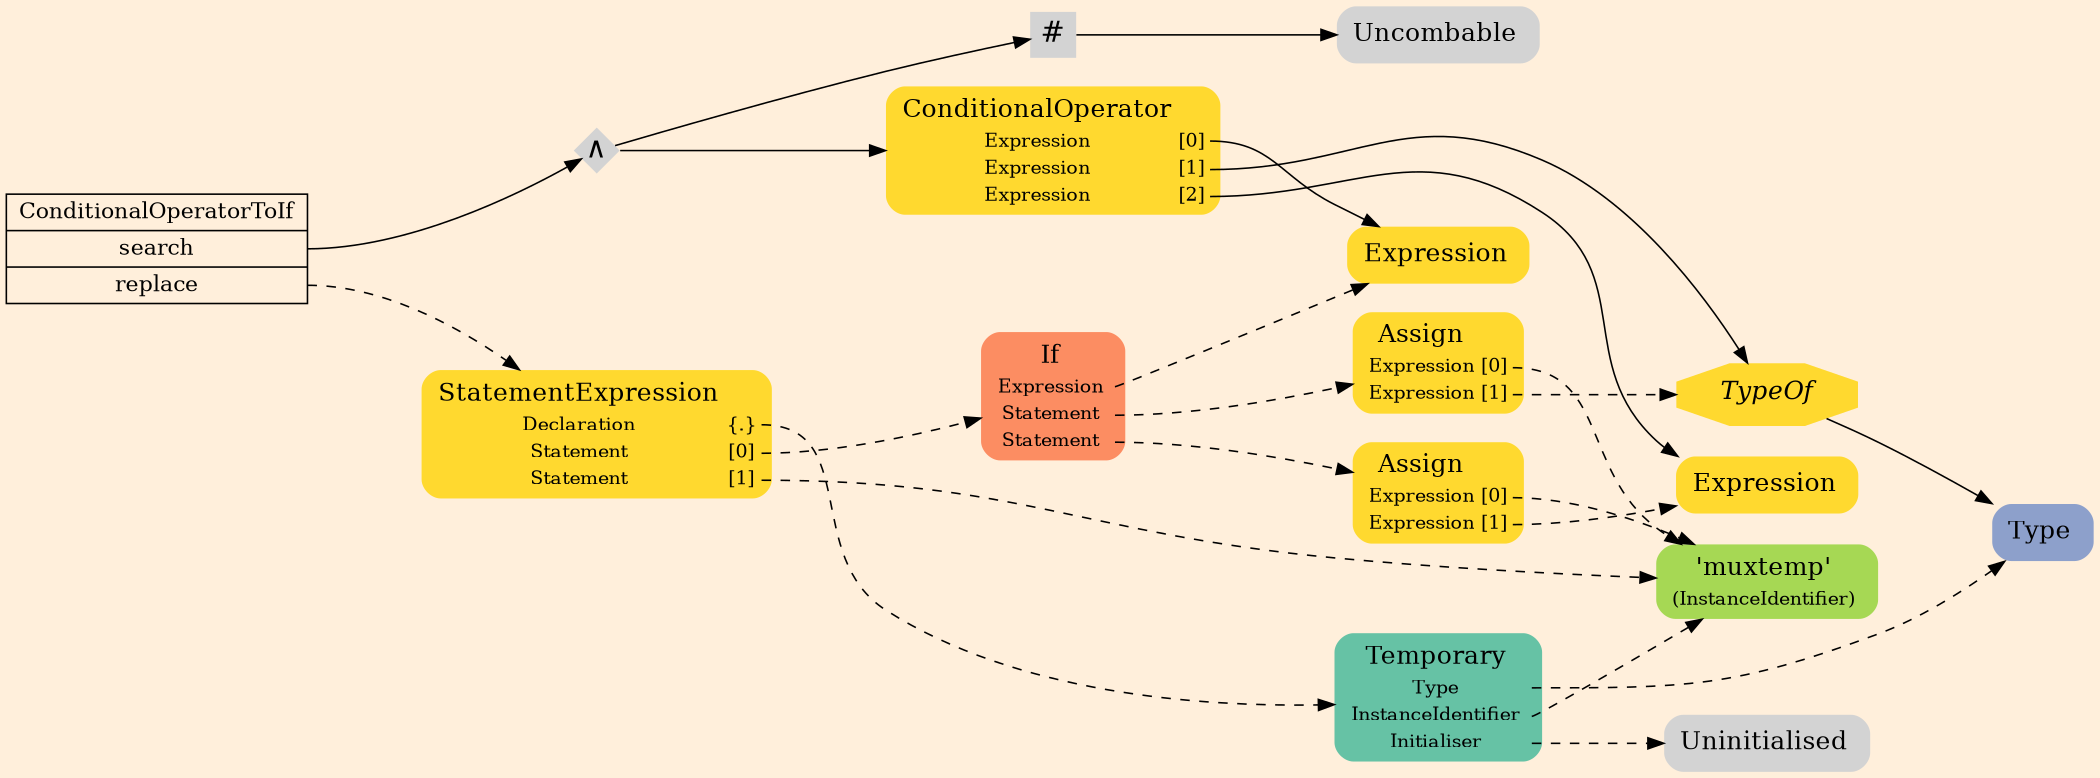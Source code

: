digraph Inferno {
graph [
    rankdir = "LR"
    ranksep = 1.0
    size = "14,20"
    bgcolor = antiquewhite1
    color = black
    fontcolor = black
];
node [
];

// -------------------- transformation figure --------------------
"CR#P40-0" [
    shape = "record"
    fillcolor = antiquewhite1
    label = "<fixed> ConditionalOperatorToIf | <port0> search | <port1> replace"
    style = "filled"
    fontsize = "14"
    color = black
    fontcolor = black
];

"#B-2-696" [
    shape = "diamond"
    label = <∧>
    style = "filled"
    fontsize = "18"
    penwidth = 0.0
    fixedsize = true
    width = 0.4
    height = 0.4
];

"#B-2-684" [
    shape = "plaintext"
    fillcolor = "/set28/6"
    label = <<TABLE BORDER="0" CELLBORDER="0" CELLSPACING="0">
     <TR><TD><FONT POINT-SIZE="16.0">ConditionalOperator</FONT></TD><TD></TD></TR>
     <TR><TD>Expression</TD><TD PORT="port0">[0]</TD></TR>
     <TR><TD>Expression</TD><TD PORT="port1">[1]</TD></TR>
     <TR><TD>Expression</TD><TD PORT="port2">[2]</TD></TR>
    </TABLE>>
    style = "rounded,filled"
    fontsize = "12"
];

"#B-2-685" [
    shape = "plaintext"
    fillcolor = "/set28/6"
    label = <<TABLE BORDER="0" CELLBORDER="0" CELLSPACING="0">
     <TR><TD><FONT POINT-SIZE="16.0">Expression</FONT></TD><TD></TD></TR>
    </TABLE>>
    style = "rounded,filled"
    fontsize = "12"
];

"#B-2-690" [
    shape = "octagon"
    fillcolor = "/set28/6"
    label = <<I>TypeOf</I>>
    style = "filled"
    fontsize = "16"
    penwidth = 0.0
];

"#B-2-691" [
    shape = "plaintext"
    fillcolor = "/set28/3"
    label = <<TABLE BORDER="0" CELLBORDER="0" CELLSPACING="0">
     <TR><TD><FONT POINT-SIZE="16.0">Type</FONT></TD><TD></TD></TR>
    </TABLE>>
    style = "rounded,filled"
    fontsize = "12"
];

"#B-2-686" [
    shape = "plaintext"
    fillcolor = "/set28/6"
    label = <<TABLE BORDER="0" CELLBORDER="0" CELLSPACING="0">
     <TR><TD><FONT POINT-SIZE="16.0">Expression</FONT></TD><TD></TD></TR>
    </TABLE>>
    style = "rounded,filled"
    fontsize = "12"
];

"#B-4-7" [
    shape = "square"
    label = <#>
    style = "filled"
    fontsize = "18"
    penwidth = 0.0
    fixedsize = true
    width = 0.4
    height = 0.4
];

"#B-2-697" [
    shape = "plaintext"
    label = <<TABLE BORDER="0" CELLBORDER="0" CELLSPACING="0">
     <TR><TD><FONT POINT-SIZE="16.0">Uncombable</FONT></TD><TD></TD></TR>
    </TABLE>>
    style = "rounded,filled"
    fontsize = "12"
];

"#B-2-687" [
    shape = "plaintext"
    fillcolor = "/set28/6"
    label = <<TABLE BORDER="0" CELLBORDER="0" CELLSPACING="0">
     <TR><TD><FONT POINT-SIZE="16.0">StatementExpression</FONT></TD><TD></TD></TR>
     <TR><TD>Declaration</TD><TD PORT="port0">{.}</TD></TR>
     <TR><TD>Statement</TD><TD PORT="port1">[0]</TD></TR>
     <TR><TD>Statement</TD><TD PORT="port2">[1]</TD></TR>
    </TABLE>>
    style = "rounded,filled"
    fontsize = "12"
];

"#B-2-689" [
    shape = "plaintext"
    fillcolor = "/set28/1"
    label = <<TABLE BORDER="0" CELLBORDER="0" CELLSPACING="0">
     <TR><TD><FONT POINT-SIZE="16.0">Temporary</FONT></TD><TD></TD></TR>
     <TR><TD>Type</TD><TD PORT="port0"></TD></TR>
     <TR><TD>InstanceIdentifier</TD><TD PORT="port1"></TD></TR>
     <TR><TD>Initialiser</TD><TD PORT="port2"></TD></TR>
    </TABLE>>
    style = "rounded,filled"
    fontsize = "12"
];

"#B-2-688" [
    shape = "plaintext"
    fillcolor = "/set28/5"
    label = <<TABLE BORDER="0" CELLBORDER="0" CELLSPACING="0">
     <TR><TD><FONT POINT-SIZE="16.0">'muxtemp'</FONT></TD><TD></TD></TR>
     <TR><TD>(InstanceIdentifier)</TD><TD PORT="port0"></TD></TR>
    </TABLE>>
    style = "rounded,filled"
    fontsize = "12"
];

"#B-2-695" [
    shape = "plaintext"
    label = <<TABLE BORDER="0" CELLBORDER="0" CELLSPACING="0">
     <TR><TD><FONT POINT-SIZE="16.0">Uninitialised</FONT></TD><TD></TD></TR>
    </TABLE>>
    style = "rounded,filled"
    fontsize = "12"
];

"#B-2-692" [
    shape = "plaintext"
    fillcolor = "/set28/2"
    label = <<TABLE BORDER="0" CELLBORDER="0" CELLSPACING="0">
     <TR><TD><FONT POINT-SIZE="16.0">If</FONT></TD><TD></TD></TR>
     <TR><TD>Expression</TD><TD PORT="port0"></TD></TR>
     <TR><TD>Statement</TD><TD PORT="port1"></TD></TR>
     <TR><TD>Statement</TD><TD PORT="port2"></TD></TR>
    </TABLE>>
    style = "rounded,filled"
    fontsize = "12"
];

"#B-2-693" [
    shape = "plaintext"
    fillcolor = "/set28/6"
    label = <<TABLE BORDER="0" CELLBORDER="0" CELLSPACING="0">
     <TR><TD><FONT POINT-SIZE="16.0">Assign</FONT></TD><TD></TD></TR>
     <TR><TD>Expression</TD><TD PORT="port0">[0]</TD></TR>
     <TR><TD>Expression</TD><TD PORT="port1">[1]</TD></TR>
    </TABLE>>
    style = "rounded,filled"
    fontsize = "12"
];

"#B-2-694" [
    shape = "plaintext"
    fillcolor = "/set28/6"
    label = <<TABLE BORDER="0" CELLBORDER="0" CELLSPACING="0">
     <TR><TD><FONT POINT-SIZE="16.0">Assign</FONT></TD><TD></TD></TR>
     <TR><TD>Expression</TD><TD PORT="port0">[0]</TD></TR>
     <TR><TD>Expression</TD><TD PORT="port1">[1]</TD></TR>
    </TABLE>>
    style = "rounded,filled"
    fontsize = "12"
];


// -------------------- links --------------------
// links for block CR#P40-0
"CR#P40-0":port0 -> "#B-2-696" [
    style="solid"
    color = black
    fontcolor = black
];

"CR#P40-0":port1 -> "#B-2-687" [
    style="dashed"
    color = black
    fontcolor = black
];

// links for block #B-2-696
"#B-2-696" -> "#B-2-684" [
    style="solid"
    color = black
    fontcolor = black
];

"#B-2-696" -> "#B-4-7" [
    style="solid"
    color = black
    fontcolor = black
];

// links for block #B-2-684
"#B-2-684":port0 -> "#B-2-685" [
    style="solid"
    color = black
    fontcolor = black
];

"#B-2-684":port1 -> "#B-2-690" [
    style="solid"
    color = black
    fontcolor = black
];

"#B-2-684":port2 -> "#B-2-686" [
    style="solid"
    color = black
    fontcolor = black
];

// links for block #B-2-685
// links for block #B-2-690
"#B-2-690" -> "#B-2-691" [
    style="solid"
    color = black
    fontcolor = black
];

// links for block #B-2-691
// links for block #B-2-686
// links for block #B-4-7
"#B-4-7" -> "#B-2-697" [
    style="solid"
    color = black
    fontcolor = black
];

// links for block #B-2-697
// links for block #B-2-687
"#B-2-687":port0 -> "#B-2-689" [
    style="dashed"
    color = black
    fontcolor = black
];

"#B-2-687":port1 -> "#B-2-692" [
    style="dashed"
    color = black
    fontcolor = black
];

"#B-2-687":port2 -> "#B-2-688" [
    style="dashed"
    color = black
    fontcolor = black
];

// links for block #B-2-689
"#B-2-689":port0 -> "#B-2-691" [
    style="dashed"
    color = black
    fontcolor = black
];

"#B-2-689":port1 -> "#B-2-688" [
    style="dashed"
    color = black
    fontcolor = black
];

"#B-2-689":port2 -> "#B-2-695" [
    style="dashed"
    color = black
    fontcolor = black
];

// links for block #B-2-688
// links for block #B-2-695
// links for block #B-2-692
"#B-2-692":port0 -> "#B-2-685" [
    style="dashed"
    color = black
    fontcolor = black
];

"#B-2-692":port1 -> "#B-2-693" [
    style="dashed"
    color = black
    fontcolor = black
];

"#B-2-692":port2 -> "#B-2-694" [
    style="dashed"
    color = black
    fontcolor = black
];

// links for block #B-2-693
"#B-2-693":port0 -> "#B-2-688" [
    style="dashed"
    color = black
    fontcolor = black
];

"#B-2-693":port1 -> "#B-2-690" [
    style="dashed"
    color = black
    fontcolor = black
];

// links for block #B-2-694
"#B-2-694":port0 -> "#B-2-688" [
    style="dashed"
    color = black
    fontcolor = black
];

"#B-2-694":port1 -> "#B-2-686" [
    style="dashed"
    color = black
    fontcolor = black
];

}
